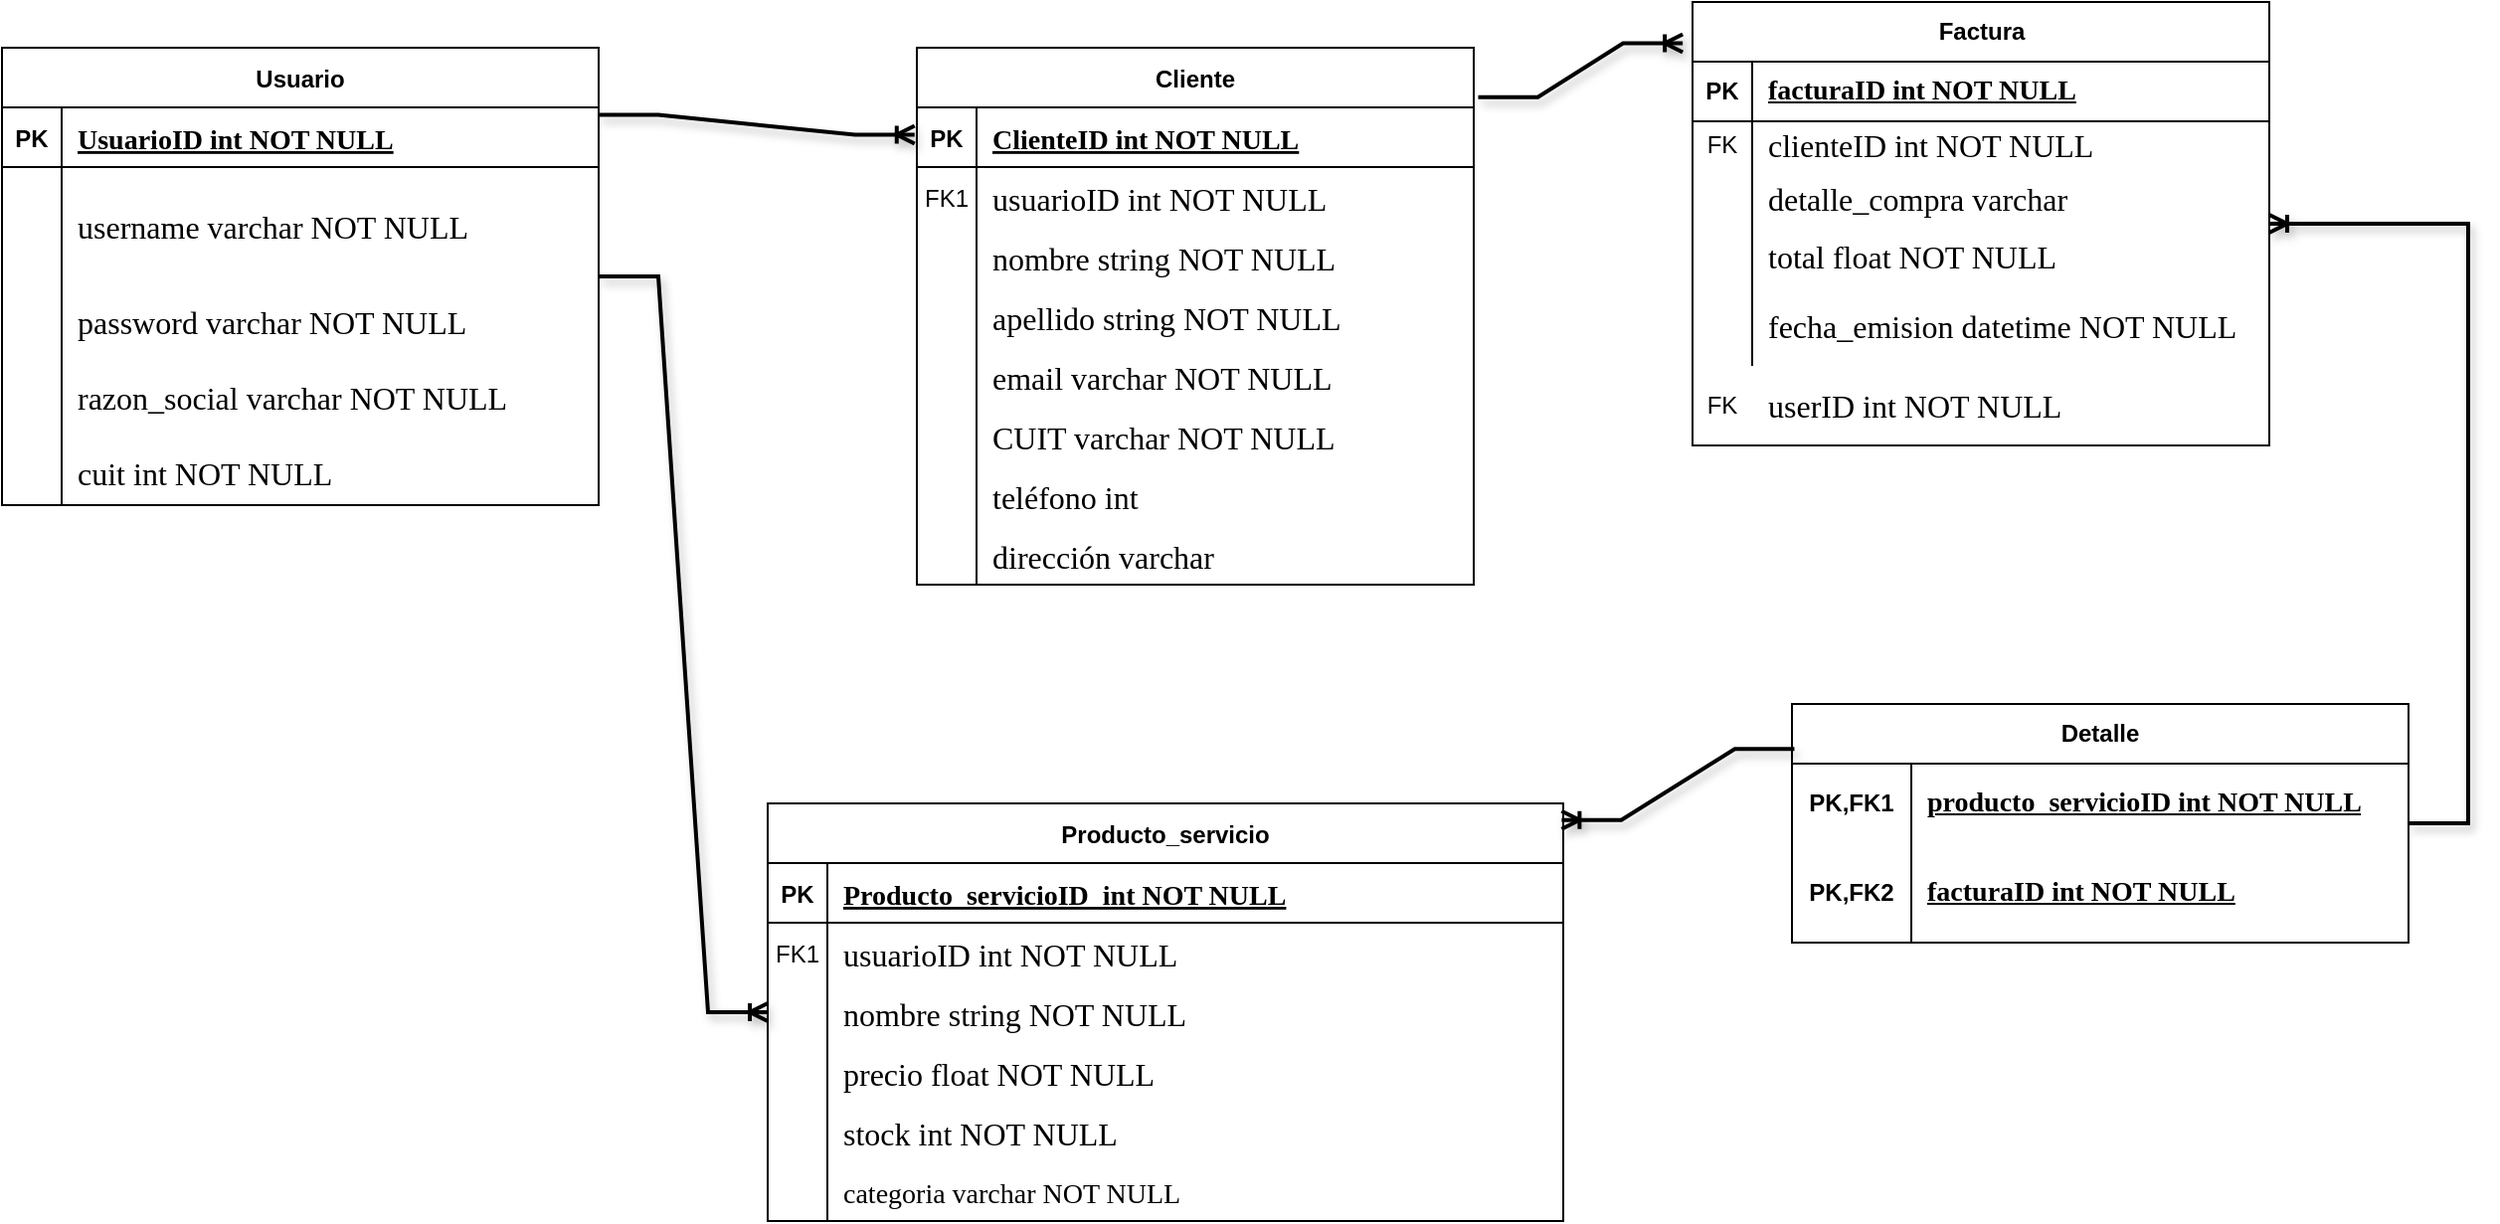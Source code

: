 <mxfile version="22.1.0" type="google">
  <diagram id="R2lEEEUBdFMjLlhIrx00" name="Page-1">
    <mxGraphModel grid="1" page="1" gridSize="10" guides="1" tooltips="1" connect="1" arrows="1" fold="1" pageScale="1" pageWidth="850" pageHeight="1100" math="0" shadow="0" extFonts="Permanent Marker^https://fonts.googleapis.com/css?family=Permanent+Marker">
      <root>
        <mxCell id="0" />
        <mxCell id="1" parent="0" />
        <mxCell id="ZwY6wWM9-6782iR4pvCe-1" value="Cliente" style="shape=table;startSize=30;container=1;collapsible=1;childLayout=tableLayout;fixedRows=1;rowLines=0;fontStyle=1;align=center;resizeLast=1;fontSize=12;" vertex="1" parent="1">
          <mxGeometry x="340" y="20" width="280" height="270" as="geometry" />
        </mxCell>
        <mxCell id="ZwY6wWM9-6782iR4pvCe-2" value="" style="shape=partialRectangle;collapsible=0;dropTarget=0;pointerEvents=0;fillColor=none;points=[[0,0.5],[1,0.5]];portConstraint=eastwest;top=0;left=0;right=0;bottom=1;" vertex="1" parent="ZwY6wWM9-6782iR4pvCe-1">
          <mxGeometry y="30" width="280" height="30" as="geometry" />
        </mxCell>
        <mxCell id="ZwY6wWM9-6782iR4pvCe-3" value="PK" style="shape=partialRectangle;overflow=hidden;connectable=0;fillColor=none;top=0;left=0;bottom=0;right=0;fontStyle=1;" vertex="1" parent="ZwY6wWM9-6782iR4pvCe-2">
          <mxGeometry width="30" height="30" as="geometry">
            <mxRectangle width="30" height="30" as="alternateBounds" />
          </mxGeometry>
        </mxCell>
        <mxCell id="ZwY6wWM9-6782iR4pvCe-4" value="ClienteID int NOT NULL " style="shape=partialRectangle;overflow=hidden;connectable=0;fillColor=none;top=0;left=0;bottom=0;right=0;align=left;spacingLeft=6;fontStyle=5;fontSize=14;fontFamily=Lucida Console;" vertex="1" parent="ZwY6wWM9-6782iR4pvCe-2">
          <mxGeometry x="30" width="250" height="30" as="geometry">
            <mxRectangle width="250" height="30" as="alternateBounds" />
          </mxGeometry>
        </mxCell>
        <mxCell id="ZwY6wWM9-6782iR4pvCe-5" value="" style="shape=partialRectangle;collapsible=0;dropTarget=0;pointerEvents=0;fillColor=none;points=[[0,0.5],[1,0.5]];portConstraint=eastwest;top=0;left=0;right=0;bottom=0;" vertex="1" parent="ZwY6wWM9-6782iR4pvCe-1">
          <mxGeometry y="60" width="280" height="30" as="geometry" />
        </mxCell>
        <mxCell id="ZwY6wWM9-6782iR4pvCe-6" value="FK1" style="shape=partialRectangle;overflow=hidden;connectable=0;fillColor=none;top=0;left=0;bottom=0;right=0;" vertex="1" parent="ZwY6wWM9-6782iR4pvCe-5">
          <mxGeometry width="30" height="30" as="geometry">
            <mxRectangle width="30" height="30" as="alternateBounds" />
          </mxGeometry>
        </mxCell>
        <mxCell id="ZwY6wWM9-6782iR4pvCe-7" value="usuarioID int NOT NULL" style="shape=partialRectangle;overflow=hidden;connectable=0;fillColor=none;top=0;left=0;bottom=0;right=0;align=left;spacingLeft=6;fontSize=16;fontFamily=Lucida Console;" vertex="1" parent="ZwY6wWM9-6782iR4pvCe-5">
          <mxGeometry x="30" width="250" height="30" as="geometry">
            <mxRectangle width="250" height="30" as="alternateBounds" />
          </mxGeometry>
        </mxCell>
        <mxCell id="ZwY6wWM9-6782iR4pvCe-8" value="" style="shape=partialRectangle;collapsible=0;dropTarget=0;pointerEvents=0;fillColor=none;points=[[0,0.5],[1,0.5]];portConstraint=eastwest;top=0;left=0;right=0;bottom=0;" vertex="1" parent="ZwY6wWM9-6782iR4pvCe-1">
          <mxGeometry y="90" width="280" height="30" as="geometry" />
        </mxCell>
        <mxCell id="ZwY6wWM9-6782iR4pvCe-9" value="" style="shape=partialRectangle;overflow=hidden;connectable=0;fillColor=none;top=0;left=0;bottom=0;right=0;" vertex="1" parent="ZwY6wWM9-6782iR4pvCe-8">
          <mxGeometry width="30" height="30" as="geometry">
            <mxRectangle width="30" height="30" as="alternateBounds" />
          </mxGeometry>
        </mxCell>
        <mxCell id="ZwY6wWM9-6782iR4pvCe-10" value="nombre string NOT NULL" style="shape=partialRectangle;overflow=hidden;connectable=0;fillColor=none;top=0;left=0;bottom=0;right=0;align=left;spacingLeft=6;fontSize=16;fontFamily=Lucida Console;" vertex="1" parent="ZwY6wWM9-6782iR4pvCe-8">
          <mxGeometry x="30" width="250" height="30" as="geometry">
            <mxRectangle width="250" height="30" as="alternateBounds" />
          </mxGeometry>
        </mxCell>
        <mxCell id="ZwY6wWM9-6782iR4pvCe-11" value="" style="shape=tableRow;horizontal=0;startSize=0;swimlaneHead=0;swimlaneBody=0;fillColor=none;collapsible=0;dropTarget=0;points=[[0,0.5],[1,0.5]];portConstraint=eastwest;top=0;left=0;right=0;bottom=0;" vertex="1" parent="ZwY6wWM9-6782iR4pvCe-1">
          <mxGeometry y="120" width="280" height="30" as="geometry" />
        </mxCell>
        <mxCell id="ZwY6wWM9-6782iR4pvCe-12" value="" style="shape=partialRectangle;connectable=0;fillColor=none;top=0;left=0;bottom=0;right=0;editable=1;overflow=hidden;" vertex="1" parent="ZwY6wWM9-6782iR4pvCe-11">
          <mxGeometry width="30" height="30" as="geometry">
            <mxRectangle width="30" height="30" as="alternateBounds" />
          </mxGeometry>
        </mxCell>
        <mxCell id="ZwY6wWM9-6782iR4pvCe-13" value="apellido string NOT NULL" style="shape=partialRectangle;connectable=0;fillColor=none;top=0;left=0;bottom=0;right=0;align=left;spacingLeft=6;overflow=hidden;fontSize=16;fontFamily=Lucida Console;" vertex="1" parent="ZwY6wWM9-6782iR4pvCe-11">
          <mxGeometry x="30" width="250" height="30" as="geometry">
            <mxRectangle width="250" height="30" as="alternateBounds" />
          </mxGeometry>
        </mxCell>
        <mxCell id="ZwY6wWM9-6782iR4pvCe-14" value="" style="shape=tableRow;horizontal=0;startSize=0;swimlaneHead=0;swimlaneBody=0;fillColor=none;collapsible=0;dropTarget=0;points=[[0,0.5],[1,0.5]];portConstraint=eastwest;top=0;left=0;right=0;bottom=0;fontSize=16;fontFamily=Lucida Console;" vertex="1" parent="ZwY6wWM9-6782iR4pvCe-1">
          <mxGeometry y="150" width="280" height="30" as="geometry" />
        </mxCell>
        <mxCell id="ZwY6wWM9-6782iR4pvCe-15" value="" style="shape=partialRectangle;connectable=0;fillColor=none;top=0;left=0;bottom=0;right=0;editable=1;overflow=hidden;" vertex="1" parent="ZwY6wWM9-6782iR4pvCe-14">
          <mxGeometry width="30" height="30" as="geometry">
            <mxRectangle width="30" height="30" as="alternateBounds" />
          </mxGeometry>
        </mxCell>
        <mxCell id="ZwY6wWM9-6782iR4pvCe-16" value="email varchar NOT NULL" style="shape=partialRectangle;connectable=0;fillColor=none;top=0;left=0;bottom=0;right=0;align=left;spacingLeft=6;overflow=hidden;fontSize=16;fontFamily=Lucida Console;" vertex="1" parent="ZwY6wWM9-6782iR4pvCe-14">
          <mxGeometry x="30" width="250" height="30" as="geometry">
            <mxRectangle width="250" height="30" as="alternateBounds" />
          </mxGeometry>
        </mxCell>
        <mxCell id="ZwY6wWM9-6782iR4pvCe-17" value="" style="shape=tableRow;horizontal=0;startSize=0;swimlaneHead=0;swimlaneBody=0;fillColor=none;collapsible=0;dropTarget=0;points=[[0,0.5],[1,0.5]];portConstraint=eastwest;top=0;left=0;right=0;bottom=0;" vertex="1" parent="ZwY6wWM9-6782iR4pvCe-1">
          <mxGeometry y="180" width="280" height="30" as="geometry" />
        </mxCell>
        <mxCell id="ZwY6wWM9-6782iR4pvCe-18" value="" style="shape=partialRectangle;connectable=0;fillColor=none;top=0;left=0;bottom=0;right=0;editable=1;overflow=hidden;" vertex="1" parent="ZwY6wWM9-6782iR4pvCe-17">
          <mxGeometry width="30" height="30" as="geometry">
            <mxRectangle width="30" height="30" as="alternateBounds" />
          </mxGeometry>
        </mxCell>
        <mxCell id="ZwY6wWM9-6782iR4pvCe-19" value="CUIT varchar NOT NULL" style="shape=partialRectangle;connectable=0;fillColor=none;top=0;left=0;bottom=0;right=0;align=left;spacingLeft=6;overflow=hidden;fontSize=16;fontFamily=Lucida Console;" vertex="1" parent="ZwY6wWM9-6782iR4pvCe-17">
          <mxGeometry x="30" width="250" height="30" as="geometry">
            <mxRectangle width="250" height="30" as="alternateBounds" />
          </mxGeometry>
        </mxCell>
        <mxCell id="ZwY6wWM9-6782iR4pvCe-20" value="" style="shape=tableRow;horizontal=0;startSize=0;swimlaneHead=0;swimlaneBody=0;fillColor=none;collapsible=0;dropTarget=0;points=[[0,0.5],[1,0.5]];portConstraint=eastwest;top=0;left=0;right=0;bottom=0;" vertex="1" parent="ZwY6wWM9-6782iR4pvCe-1">
          <mxGeometry y="210" width="280" height="30" as="geometry" />
        </mxCell>
        <mxCell id="ZwY6wWM9-6782iR4pvCe-21" value="" style="shape=partialRectangle;connectable=0;fillColor=none;top=0;left=0;bottom=0;right=0;editable=1;overflow=hidden;" vertex="1" parent="ZwY6wWM9-6782iR4pvCe-20">
          <mxGeometry width="30" height="30" as="geometry">
            <mxRectangle width="30" height="30" as="alternateBounds" />
          </mxGeometry>
        </mxCell>
        <mxCell id="ZwY6wWM9-6782iR4pvCe-22" value="teléfono int" style="shape=partialRectangle;connectable=0;fillColor=none;top=0;left=0;bottom=0;right=0;align=left;spacingLeft=6;overflow=hidden;fontSize=16;fontFamily=Lucida Console;" vertex="1" parent="ZwY6wWM9-6782iR4pvCe-20">
          <mxGeometry x="30" width="250" height="30" as="geometry">
            <mxRectangle width="250" height="30" as="alternateBounds" />
          </mxGeometry>
        </mxCell>
        <mxCell id="ZwY6wWM9-6782iR4pvCe-23" value="" style="shape=tableRow;horizontal=0;startSize=0;swimlaneHead=0;swimlaneBody=0;fillColor=none;collapsible=0;dropTarget=0;points=[[0,0.5],[1,0.5]];portConstraint=eastwest;top=0;left=0;right=0;bottom=0;" vertex="1" parent="ZwY6wWM9-6782iR4pvCe-1">
          <mxGeometry y="240" width="280" height="30" as="geometry" />
        </mxCell>
        <mxCell id="ZwY6wWM9-6782iR4pvCe-24" value="" style="shape=partialRectangle;connectable=0;fillColor=none;top=0;left=0;bottom=0;right=0;editable=1;overflow=hidden;" vertex="1" parent="ZwY6wWM9-6782iR4pvCe-23">
          <mxGeometry width="30" height="30" as="geometry">
            <mxRectangle width="30" height="30" as="alternateBounds" />
          </mxGeometry>
        </mxCell>
        <mxCell id="ZwY6wWM9-6782iR4pvCe-25" value="dirección varchar" style="shape=partialRectangle;connectable=0;fillColor=none;top=0;left=0;bottom=0;right=0;align=left;spacingLeft=6;overflow=hidden;fontSize=16;fontFamily=Lucida Console;" vertex="1" parent="ZwY6wWM9-6782iR4pvCe-23">
          <mxGeometry x="30" width="250" height="30" as="geometry">
            <mxRectangle width="250" height="30" as="alternateBounds" />
          </mxGeometry>
        </mxCell>
        <mxCell id="ZwY6wWM9-6782iR4pvCe-26" value="Producto_servicio" style="shape=table;startSize=30;container=1;collapsible=1;childLayout=tableLayout;fixedRows=1;rowLines=0;fontStyle=1;align=center;resizeLast=1;" vertex="1" parent="1">
          <mxGeometry x="265" y="400" width="400" height="210" as="geometry" />
        </mxCell>
        <mxCell id="ZwY6wWM9-6782iR4pvCe-27" value="" style="shape=partialRectangle;collapsible=0;dropTarget=0;pointerEvents=0;fillColor=none;points=[[0,0.5],[1,0.5]];portConstraint=eastwest;top=0;left=0;right=0;bottom=1;" vertex="1" parent="ZwY6wWM9-6782iR4pvCe-26">
          <mxGeometry y="30" width="400" height="30" as="geometry" />
        </mxCell>
        <mxCell id="ZwY6wWM9-6782iR4pvCe-28" value="PK" style="shape=partialRectangle;overflow=hidden;connectable=0;fillColor=none;top=0;left=0;bottom=0;right=0;fontStyle=1;" vertex="1" parent="ZwY6wWM9-6782iR4pvCe-27">
          <mxGeometry width="30" height="30" as="geometry">
            <mxRectangle width="30" height="30" as="alternateBounds" />
          </mxGeometry>
        </mxCell>
        <mxCell id="ZwY6wWM9-6782iR4pvCe-29" value="Producto_servicioID_int NOT NULL " style="shape=partialRectangle;overflow=hidden;connectable=0;fillColor=none;top=0;left=0;bottom=0;right=0;align=left;spacingLeft=6;fontStyle=5;fontSize=14;fontFamily=Lucida Console;" vertex="1" parent="ZwY6wWM9-6782iR4pvCe-27">
          <mxGeometry x="30" width="370" height="30" as="geometry">
            <mxRectangle width="370" height="30" as="alternateBounds" />
          </mxGeometry>
        </mxCell>
        <mxCell id="ZwY6wWM9-6782iR4pvCe-30" value="" style="shape=partialRectangle;collapsible=0;dropTarget=0;pointerEvents=0;fillColor=none;points=[[0,0.5],[1,0.5]];portConstraint=eastwest;top=0;left=0;right=0;bottom=0;" vertex="1" parent="ZwY6wWM9-6782iR4pvCe-26">
          <mxGeometry y="60" width="400" height="30" as="geometry" />
        </mxCell>
        <mxCell id="ZwY6wWM9-6782iR4pvCe-31" value="FK1" style="shape=partialRectangle;overflow=hidden;connectable=0;fillColor=none;top=0;left=0;bottom=0;right=0;" vertex="1" parent="ZwY6wWM9-6782iR4pvCe-30">
          <mxGeometry width="30" height="30" as="geometry">
            <mxRectangle width="30" height="30" as="alternateBounds" />
          </mxGeometry>
        </mxCell>
        <mxCell id="ZwY6wWM9-6782iR4pvCe-32" value="usuarioID int NOT NULL" style="shape=partialRectangle;overflow=hidden;connectable=0;fillColor=none;top=0;left=0;bottom=0;right=0;align=left;spacingLeft=6;fontSize=16;fontFamily=Lucida Console;" vertex="1" parent="ZwY6wWM9-6782iR4pvCe-30">
          <mxGeometry x="30" width="370" height="30" as="geometry">
            <mxRectangle width="370" height="30" as="alternateBounds" />
          </mxGeometry>
        </mxCell>
        <mxCell id="ZwY6wWM9-6782iR4pvCe-33" value="" style="shape=partialRectangle;collapsible=0;dropTarget=0;pointerEvents=0;fillColor=none;points=[[0,0.5],[1,0.5]];portConstraint=eastwest;top=0;left=0;right=0;bottom=0;" vertex="1" parent="ZwY6wWM9-6782iR4pvCe-26">
          <mxGeometry y="90" width="400" height="30" as="geometry" />
        </mxCell>
        <mxCell id="ZwY6wWM9-6782iR4pvCe-34" value="" style="shape=partialRectangle;overflow=hidden;connectable=0;fillColor=none;top=0;left=0;bottom=0;right=0;" vertex="1" parent="ZwY6wWM9-6782iR4pvCe-33">
          <mxGeometry width="30" height="30" as="geometry">
            <mxRectangle width="30" height="30" as="alternateBounds" />
          </mxGeometry>
        </mxCell>
        <mxCell id="ZwY6wWM9-6782iR4pvCe-35" value="nombre string NOT NULL" style="shape=partialRectangle;overflow=hidden;connectable=0;fillColor=none;top=0;left=0;bottom=0;right=0;align=left;spacingLeft=6;fontSize=16;fontFamily=Lucida Console;" vertex="1" parent="ZwY6wWM9-6782iR4pvCe-33">
          <mxGeometry x="30" width="370" height="30" as="geometry">
            <mxRectangle width="370" height="30" as="alternateBounds" />
          </mxGeometry>
        </mxCell>
        <mxCell id="ZwY6wWM9-6782iR4pvCe-36" value="" style="shape=tableRow;horizontal=0;startSize=0;swimlaneHead=0;swimlaneBody=0;fillColor=none;collapsible=0;dropTarget=0;points=[[0,0.5],[1,0.5]];portConstraint=eastwest;top=0;left=0;right=0;bottom=0;" vertex="1" parent="ZwY6wWM9-6782iR4pvCe-26">
          <mxGeometry y="120" width="400" height="30" as="geometry" />
        </mxCell>
        <mxCell id="ZwY6wWM9-6782iR4pvCe-37" value="" style="shape=partialRectangle;connectable=0;fillColor=none;top=0;left=0;bottom=0;right=0;editable=1;overflow=hidden;" vertex="1" parent="ZwY6wWM9-6782iR4pvCe-36">
          <mxGeometry width="30" height="30" as="geometry">
            <mxRectangle width="30" height="30" as="alternateBounds" />
          </mxGeometry>
        </mxCell>
        <mxCell id="ZwY6wWM9-6782iR4pvCe-38" value="precio float NOT NULL" style="shape=partialRectangle;connectable=0;fillColor=none;top=0;left=0;bottom=0;right=0;align=left;spacingLeft=6;overflow=hidden;fontSize=16;fontFamily=Lucida Console;" vertex="1" parent="ZwY6wWM9-6782iR4pvCe-36">
          <mxGeometry x="30" width="370" height="30" as="geometry">
            <mxRectangle width="370" height="30" as="alternateBounds" />
          </mxGeometry>
        </mxCell>
        <mxCell id="ZwY6wWM9-6782iR4pvCe-39" value="" style="shape=tableRow;horizontal=0;startSize=0;swimlaneHead=0;swimlaneBody=0;fillColor=none;collapsible=0;dropTarget=0;points=[[0,0.5],[1,0.5]];portConstraint=eastwest;top=0;left=0;right=0;bottom=0;" vertex="1" parent="ZwY6wWM9-6782iR4pvCe-26">
          <mxGeometry y="150" width="400" height="30" as="geometry" />
        </mxCell>
        <mxCell id="ZwY6wWM9-6782iR4pvCe-40" value="" style="shape=partialRectangle;connectable=0;fillColor=none;top=0;left=0;bottom=0;right=0;editable=1;overflow=hidden;" vertex="1" parent="ZwY6wWM9-6782iR4pvCe-39">
          <mxGeometry width="30" height="30" as="geometry">
            <mxRectangle width="30" height="30" as="alternateBounds" />
          </mxGeometry>
        </mxCell>
        <mxCell id="ZwY6wWM9-6782iR4pvCe-41" value="stock int NOT NULL" style="shape=partialRectangle;connectable=0;fillColor=none;top=0;left=0;bottom=0;right=0;align=left;spacingLeft=6;overflow=hidden;fontSize=16;fontFamily=Lucida Console;" vertex="1" parent="ZwY6wWM9-6782iR4pvCe-39">
          <mxGeometry x="30" width="370" height="30" as="geometry">
            <mxRectangle width="370" height="30" as="alternateBounds" />
          </mxGeometry>
        </mxCell>
        <mxCell id="ZwY6wWM9-6782iR4pvCe-42" value="" style="shape=tableRow;horizontal=0;startSize=0;swimlaneHead=0;swimlaneBody=0;fillColor=none;collapsible=0;dropTarget=0;points=[[0,0.5],[1,0.5]];portConstraint=eastwest;top=0;left=0;right=0;bottom=0;" vertex="1" parent="ZwY6wWM9-6782iR4pvCe-26">
          <mxGeometry y="180" width="400" height="30" as="geometry" />
        </mxCell>
        <mxCell id="ZwY6wWM9-6782iR4pvCe-43" value="" style="shape=partialRectangle;connectable=0;fillColor=none;top=0;left=0;bottom=0;right=0;editable=1;overflow=hidden;" vertex="1" parent="ZwY6wWM9-6782iR4pvCe-42">
          <mxGeometry width="30" height="30" as="geometry">
            <mxRectangle width="30" height="30" as="alternateBounds" />
          </mxGeometry>
        </mxCell>
        <mxCell id="ZwY6wWM9-6782iR4pvCe-44" value="categoria varchar NOT NULL" style="shape=partialRectangle;connectable=0;fillColor=none;top=0;left=0;bottom=0;right=0;align=left;spacingLeft=6;overflow=hidden;fontSize=14;fontFamily=Lucida Console;" vertex="1" parent="ZwY6wWM9-6782iR4pvCe-42">
          <mxGeometry x="30" width="370" height="30" as="geometry">
            <mxRectangle width="370" height="30" as="alternateBounds" />
          </mxGeometry>
        </mxCell>
        <mxCell id="ZwY6wWM9-6782iR4pvCe-55" value="Factura" style="shape=table;startSize=30;container=1;collapsible=1;childLayout=tableLayout;fixedRows=1;rowLines=0;fontStyle=1;align=center;resizeLast=1;html=1;fontFamily=Helvetica;" vertex="1" parent="1">
          <mxGeometry x="730" y="-3" width="290" height="223" as="geometry" />
        </mxCell>
        <mxCell id="ZwY6wWM9-6782iR4pvCe-56" value="" style="shape=tableRow;horizontal=0;startSize=0;swimlaneHead=0;swimlaneBody=0;fillColor=none;collapsible=0;dropTarget=0;points=[[0,0.5],[1,0.5]];portConstraint=eastwest;top=0;left=0;right=0;bottom=1;" vertex="1" parent="ZwY6wWM9-6782iR4pvCe-55">
          <mxGeometry y="30" width="290" height="30" as="geometry" />
        </mxCell>
        <mxCell id="ZwY6wWM9-6782iR4pvCe-57" value="PK" style="shape=partialRectangle;connectable=0;fillColor=none;top=0;left=0;bottom=0;right=0;fontStyle=1;overflow=hidden;whiteSpace=wrap;html=1;" vertex="1" parent="ZwY6wWM9-6782iR4pvCe-56">
          <mxGeometry width="30" height="30" as="geometry">
            <mxRectangle width="30" height="30" as="alternateBounds" />
          </mxGeometry>
        </mxCell>
        <mxCell id="ZwY6wWM9-6782iR4pvCe-58" value="facturaID int NOT NULL" style="shape=partialRectangle;connectable=0;fillColor=none;top=0;left=0;bottom=0;right=0;align=left;spacingLeft=6;fontStyle=5;overflow=hidden;whiteSpace=wrap;html=1;fontFamily=Lucida Console;fontSize=14;" vertex="1" parent="ZwY6wWM9-6782iR4pvCe-56">
          <mxGeometry x="30" width="260" height="30" as="geometry">
            <mxRectangle width="260" height="30" as="alternateBounds" />
          </mxGeometry>
        </mxCell>
        <mxCell id="ZwY6wWM9-6782iR4pvCe-59" value="" style="shape=tableRow;horizontal=0;startSize=0;swimlaneHead=0;swimlaneBody=0;fillColor=none;collapsible=0;dropTarget=0;points=[[0,0.5],[1,0.5]];portConstraint=eastwest;top=0;left=0;right=0;bottom=0;" vertex="1" parent="ZwY6wWM9-6782iR4pvCe-55">
          <mxGeometry y="60" width="290" height="23" as="geometry" />
        </mxCell>
        <mxCell id="ZwY6wWM9-6782iR4pvCe-60" value="FK" style="shape=partialRectangle;connectable=0;fillColor=none;top=0;left=0;bottom=0;right=0;fontStyle=0;overflow=hidden;whiteSpace=wrap;html=1;" vertex="1" parent="ZwY6wWM9-6782iR4pvCe-59">
          <mxGeometry width="30" height="23" as="geometry">
            <mxRectangle width="30" height="23" as="alternateBounds" />
          </mxGeometry>
        </mxCell>
        <mxCell id="ZwY6wWM9-6782iR4pvCe-61" value="clienteID int NOT NULL" style="shape=partialRectangle;connectable=0;fillColor=none;top=0;left=0;bottom=0;right=0;align=left;spacingLeft=6;fontStyle=0;overflow=hidden;whiteSpace=wrap;html=1;fontSize=16;fontFamily=Lucida Console;" vertex="1" parent="ZwY6wWM9-6782iR4pvCe-59">
          <mxGeometry x="30" width="260" height="23" as="geometry">
            <mxRectangle width="260" height="23" as="alternateBounds" />
          </mxGeometry>
        </mxCell>
        <mxCell id="ZwY6wWM9-6782iR4pvCe-62" value="" style="shape=tableRow;horizontal=0;startSize=0;swimlaneHead=0;swimlaneBody=0;fillColor=none;collapsible=0;dropTarget=0;points=[[0,0.5],[1,0.5]];portConstraint=eastwest;top=0;left=0;right=0;bottom=0;" vertex="1" parent="ZwY6wWM9-6782iR4pvCe-55">
          <mxGeometry y="83" width="290" height="30" as="geometry" />
        </mxCell>
        <mxCell id="ZwY6wWM9-6782iR4pvCe-63" value="" style="shape=partialRectangle;connectable=0;fillColor=none;top=0;left=0;bottom=0;right=0;editable=1;overflow=hidden;" vertex="1" parent="ZwY6wWM9-6782iR4pvCe-62">
          <mxGeometry width="30" height="30" as="geometry">
            <mxRectangle width="30" height="30" as="alternateBounds" />
          </mxGeometry>
        </mxCell>
        <mxCell id="ZwY6wWM9-6782iR4pvCe-64" value="detalle_compra varchar" style="shape=partialRectangle;connectable=0;fillColor=none;top=0;left=0;bottom=0;right=0;align=left;spacingLeft=6;overflow=hidden;fontSize=16;fontFamily=Lucida Console;" vertex="1" parent="ZwY6wWM9-6782iR4pvCe-62">
          <mxGeometry x="30" width="260" height="30" as="geometry">
            <mxRectangle width="260" height="30" as="alternateBounds" />
          </mxGeometry>
        </mxCell>
        <mxCell id="ZwY6wWM9-6782iR4pvCe-65" value="" style="shape=tableRow;horizontal=0;startSize=0;swimlaneHead=0;swimlaneBody=0;fillColor=none;collapsible=0;dropTarget=0;points=[[0,0.5],[1,0.5]];portConstraint=eastwest;top=0;left=0;right=0;bottom=0;" vertex="1" parent="ZwY6wWM9-6782iR4pvCe-55">
          <mxGeometry y="113" width="290" height="30" as="geometry" />
        </mxCell>
        <mxCell id="ZwY6wWM9-6782iR4pvCe-66" value="" style="shape=partialRectangle;connectable=0;fillColor=none;top=0;left=0;bottom=0;right=0;editable=1;overflow=hidden;whiteSpace=wrap;html=1;" vertex="1" parent="ZwY6wWM9-6782iR4pvCe-65">
          <mxGeometry width="30" height="30" as="geometry">
            <mxRectangle width="30" height="30" as="alternateBounds" />
          </mxGeometry>
        </mxCell>
        <mxCell id="ZwY6wWM9-6782iR4pvCe-67" value="total float NOT NULL" style="shape=partialRectangle;connectable=0;fillColor=none;top=0;left=0;bottom=0;right=0;align=left;spacingLeft=6;overflow=hidden;whiteSpace=wrap;html=1;fontSize=16;fontFamily=Lucida Console;" vertex="1" parent="ZwY6wWM9-6782iR4pvCe-65">
          <mxGeometry x="30" width="260" height="30" as="geometry">
            <mxRectangle width="260" height="30" as="alternateBounds" />
          </mxGeometry>
        </mxCell>
        <mxCell id="ZwY6wWM9-6782iR4pvCe-68" value="" style="shape=tableRow;horizontal=0;startSize=0;swimlaneHead=0;swimlaneBody=0;fillColor=none;collapsible=0;dropTarget=0;points=[[0,0.5],[1,0.5]];portConstraint=eastwest;top=0;left=0;right=0;bottom=0;" vertex="1" parent="ZwY6wWM9-6782iR4pvCe-55">
          <mxGeometry y="143" width="290" height="40" as="geometry" />
        </mxCell>
        <mxCell id="ZwY6wWM9-6782iR4pvCe-69" value="" style="shape=partialRectangle;connectable=0;fillColor=none;top=0;left=0;bottom=0;right=0;editable=1;overflow=hidden;whiteSpace=wrap;html=1;" vertex="1" parent="ZwY6wWM9-6782iR4pvCe-68">
          <mxGeometry width="30" height="40" as="geometry">
            <mxRectangle width="30" height="40" as="alternateBounds" />
          </mxGeometry>
        </mxCell>
        <mxCell id="ZwY6wWM9-6782iR4pvCe-70" value="fecha_emision datetime NOT NULL" style="shape=partialRectangle;connectable=0;fillColor=none;top=0;left=0;bottom=0;right=0;align=left;spacingLeft=6;overflow=hidden;whiteSpace=wrap;html=1;fontSize=16;fontFamily=Lucida Console;" vertex="1" parent="ZwY6wWM9-6782iR4pvCe-68">
          <mxGeometry x="30" width="260" height="40" as="geometry">
            <mxRectangle width="260" height="40" as="alternateBounds" />
          </mxGeometry>
        </mxCell>
        <mxCell id="ZwY6wWM9-6782iR4pvCe-71" value="" style="edgeStyle=entityRelationEdgeStyle;fontSize=12;html=1;endArrow=ERoneToMany;rounded=0;exitX=1;exitY=0.147;exitDx=0;exitDy=0;exitPerimeter=0;entryX=-0.004;entryY=0.162;entryDx=0;entryDy=0;entryPerimeter=0;strokeWidth=2;shadow=1;" edge="1" parent="1" source="ZwY6wWM9-6782iR4pvCe-45" target="ZwY6wWM9-6782iR4pvCe-1">
          <mxGeometry width="100" height="100" relative="1" as="geometry">
            <mxPoint x="310" y="400" as="sourcePoint" />
            <mxPoint x="410" y="300" as="targetPoint" />
            <Array as="points">
              <mxPoint x="330" y="300" />
            </Array>
          </mxGeometry>
        </mxCell>
        <mxCell id="ZwY6wWM9-6782iR4pvCe-72" value="" style="edgeStyle=entityRelationEdgeStyle;fontSize=12;html=1;endArrow=ERoneToMany;rounded=0;entryX=-0.017;entryY=0.093;entryDx=0;entryDy=0;entryPerimeter=0;exitX=1.008;exitY=0.092;exitDx=0;exitDy=0;exitPerimeter=0;strokeWidth=2;shadow=1;" edge="1" parent="1" source="ZwY6wWM9-6782iR4pvCe-1" target="ZwY6wWM9-6782iR4pvCe-55">
          <mxGeometry width="100" height="100" relative="1" as="geometry">
            <mxPoint x="310" y="400" as="sourcePoint" />
            <mxPoint x="410" y="300" as="targetPoint" />
          </mxGeometry>
        </mxCell>
        <mxCell id="ZwY6wWM9-6782iR4pvCe-73" value="" style="edgeStyle=entityRelationEdgeStyle;fontSize=12;html=1;endArrow=ERoneToMany;rounded=0;strokeWidth=2;shadow=1;" edge="1" parent="1" source="ZwY6wWM9-6782iR4pvCe-45" target="ZwY6wWM9-6782iR4pvCe-26">
          <mxGeometry width="100" height="100" relative="1" as="geometry">
            <mxPoint x="380" y="370" as="sourcePoint" />
            <mxPoint x="480" y="270" as="targetPoint" />
          </mxGeometry>
        </mxCell>
        <mxCell id="ZwY6wWM9-6782iR4pvCe-74" value="" style="shape=tableRow;horizontal=0;startSize=0;swimlaneHead=0;swimlaneBody=0;fillColor=none;collapsible=0;dropTarget=0;points=[[0,0.5],[1,0.5]];portConstraint=eastwest;top=0;left=0;right=0;bottom=0;fontSize=16;fontFamily=Lucida Console;" vertex="1" parent="1">
          <mxGeometry x="450" y="200" width="250" height="30" as="geometry" />
        </mxCell>
        <mxCell id="ZwY6wWM9-6782iR4pvCe-75" value="Detalle" style="shape=table;startSize=30;container=1;collapsible=1;childLayout=tableLayout;fixedRows=1;rowLines=0;fontStyle=1;align=center;resizeLast=1;html=1;whiteSpace=wrap;" vertex="1" parent="1">
          <mxGeometry x="780" y="350" width="310" height="120" as="geometry" />
        </mxCell>
        <mxCell id="ZwY6wWM9-6782iR4pvCe-76" value="" style="shape=tableRow;horizontal=0;startSize=0;swimlaneHead=0;swimlaneBody=0;fillColor=none;collapsible=0;dropTarget=0;points=[[0,0.5],[1,0.5]];portConstraint=eastwest;top=0;left=0;right=0;bottom=0;html=1;" vertex="1" parent="ZwY6wWM9-6782iR4pvCe-75">
          <mxGeometry y="30" width="310" height="40" as="geometry" />
        </mxCell>
        <mxCell id="ZwY6wWM9-6782iR4pvCe-77" value="PK,FK1" style="shape=partialRectangle;connectable=0;fillColor=none;top=0;left=0;bottom=0;right=0;fontStyle=1;overflow=hidden;html=1;whiteSpace=wrap;" vertex="1" parent="ZwY6wWM9-6782iR4pvCe-76">
          <mxGeometry width="60" height="40" as="geometry">
            <mxRectangle width="60" height="40" as="alternateBounds" />
          </mxGeometry>
        </mxCell>
        <mxCell id="ZwY6wWM9-6782iR4pvCe-78" value="&lt;font style=&quot;font-size: 14px;&quot;&gt;producto_servicioID int NOT NULL&lt;/font&gt;" style="shape=partialRectangle;connectable=0;fillColor=none;top=0;left=0;bottom=0;right=0;align=left;spacingLeft=6;fontStyle=5;overflow=hidden;html=1;whiteSpace=wrap;fontFamily=Lucida Console;" vertex="1" parent="ZwY6wWM9-6782iR4pvCe-76">
          <mxGeometry x="60" width="250" height="40" as="geometry">
            <mxRectangle width="250" height="40" as="alternateBounds" />
          </mxGeometry>
        </mxCell>
        <mxCell id="ZwY6wWM9-6782iR4pvCe-79" value="" style="shape=tableRow;horizontal=0;startSize=0;swimlaneHead=0;swimlaneBody=0;fillColor=none;collapsible=0;dropTarget=0;points=[[0,0.5],[1,0.5]];portConstraint=eastwest;top=0;left=0;right=0;bottom=1;html=1;" vertex="1" parent="ZwY6wWM9-6782iR4pvCe-75">
          <mxGeometry y="70" width="310" height="50" as="geometry" />
        </mxCell>
        <mxCell id="ZwY6wWM9-6782iR4pvCe-80" value="PK,FK2" style="shape=partialRectangle;connectable=0;fillColor=none;top=0;left=0;bottom=0;right=0;fontStyle=1;overflow=hidden;html=1;whiteSpace=wrap;" vertex="1" parent="ZwY6wWM9-6782iR4pvCe-79">
          <mxGeometry width="60" height="50" as="geometry">
            <mxRectangle width="60" height="50" as="alternateBounds" />
          </mxGeometry>
        </mxCell>
        <mxCell id="ZwY6wWM9-6782iR4pvCe-81" value="facturaID int NOT NULL" style="shape=partialRectangle;connectable=0;fillColor=none;top=0;left=0;bottom=0;right=0;align=left;spacingLeft=6;fontStyle=5;overflow=hidden;html=1;whiteSpace=wrap;fontSize=14;fontFamily=Lucida Console;" vertex="1" parent="ZwY6wWM9-6782iR4pvCe-79">
          <mxGeometry x="60" width="250" height="50" as="geometry">
            <mxRectangle width="250" height="50" as="alternateBounds" />
          </mxGeometry>
        </mxCell>
        <mxCell id="ZwY6wWM9-6782iR4pvCe-82" value="" style="edgeStyle=entityRelationEdgeStyle;fontSize=12;html=1;endArrow=ERoneToMany;rounded=0;exitX=0.004;exitY=0.189;exitDx=0;exitDy=0;exitPerimeter=0;entryX=0.998;entryY=0.04;entryDx=0;entryDy=0;entryPerimeter=0;strokeWidth=2;shadow=1;" edge="1" parent="1" source="ZwY6wWM9-6782iR4pvCe-75" target="ZwY6wWM9-6782iR4pvCe-26">
          <mxGeometry width="100" height="100" relative="1" as="geometry">
            <mxPoint x="750" y="560" as="sourcePoint" />
            <mxPoint x="850" y="460" as="targetPoint" />
          </mxGeometry>
        </mxCell>
        <mxCell id="ZwY6wWM9-6782iR4pvCe-83" value="" style="edgeStyle=entityRelationEdgeStyle;fontSize=12;html=1;endArrow=ERoneToMany;rounded=0;strokeWidth=2;shadow=1;" edge="1" parent="1" source="ZwY6wWM9-6782iR4pvCe-75" target="ZwY6wWM9-6782iR4pvCe-55">
          <mxGeometry width="100" height="100" relative="1" as="geometry">
            <mxPoint x="960" y="360" as="sourcePoint" />
            <mxPoint x="1060" y="260" as="targetPoint" />
          </mxGeometry>
        </mxCell>
        <mxCell id="ZwY6wWM9-6782iR4pvCe-45" value="Usuario" style="shape=table;startSize=30;container=1;collapsible=1;childLayout=tableLayout;fixedRows=1;rowLines=0;fontStyle=1;align=center;resizeLast=1;" vertex="1" parent="1">
          <mxGeometry x="-120" y="20" width="300" height="230" as="geometry">
            <mxRectangle x="20" y="80" width="90" height="30" as="alternateBounds" />
          </mxGeometry>
        </mxCell>
        <mxCell id="ZwY6wWM9-6782iR4pvCe-46" value="" style="shape=partialRectangle;collapsible=0;dropTarget=0;pointerEvents=0;fillColor=none;points=[[0,0.5],[1,0.5]];portConstraint=eastwest;top=0;left=0;right=0;bottom=1;" vertex="1" parent="ZwY6wWM9-6782iR4pvCe-45">
          <mxGeometry y="30" width="300" height="30" as="geometry" />
        </mxCell>
        <mxCell id="ZwY6wWM9-6782iR4pvCe-47" value="PK" style="shape=partialRectangle;overflow=hidden;connectable=0;fillColor=none;top=0;left=0;bottom=0;right=0;fontStyle=1;" vertex="1" parent="ZwY6wWM9-6782iR4pvCe-46">
          <mxGeometry width="30" height="30" as="geometry">
            <mxRectangle width="30" height="30" as="alternateBounds" />
          </mxGeometry>
        </mxCell>
        <mxCell id="ZwY6wWM9-6782iR4pvCe-48" value="UsuarioID int NOT NULL " style="shape=partialRectangle;overflow=hidden;connectable=0;fillColor=none;top=0;left=0;bottom=0;right=0;align=left;spacingLeft=6;fontStyle=5;fontSize=14;fontFamily=Lucida Console;" vertex="1" parent="ZwY6wWM9-6782iR4pvCe-46">
          <mxGeometry x="30" width="270" height="30" as="geometry">
            <mxRectangle width="270" height="30" as="alternateBounds" />
          </mxGeometry>
        </mxCell>
        <mxCell id="ZwY6wWM9-6782iR4pvCe-49" value="" style="shape=partialRectangle;collapsible=0;dropTarget=0;pointerEvents=0;fillColor=none;points=[[0,0.5],[1,0.5]];portConstraint=eastwest;top=0;left=0;right=0;bottom=0;" vertex="1" parent="ZwY6wWM9-6782iR4pvCe-45">
          <mxGeometry y="60" width="300" height="60" as="geometry" />
        </mxCell>
        <mxCell id="ZwY6wWM9-6782iR4pvCe-50" value="" style="shape=partialRectangle;overflow=hidden;connectable=0;fillColor=none;top=0;left=0;bottom=0;right=0;" vertex="1" parent="ZwY6wWM9-6782iR4pvCe-49">
          <mxGeometry width="30" height="60" as="geometry">
            <mxRectangle width="30" height="60" as="alternateBounds" />
          </mxGeometry>
        </mxCell>
        <mxCell id="ZwY6wWM9-6782iR4pvCe-51" value="username varchar NOT NULL" style="shape=partialRectangle;overflow=hidden;connectable=0;fillColor=none;top=0;left=0;bottom=0;right=0;align=left;spacingLeft=6;fontFamily=Lucida Console;fontSize=16;html=1;" vertex="1" parent="ZwY6wWM9-6782iR4pvCe-49">
          <mxGeometry x="30" width="270" height="60" as="geometry">
            <mxRectangle width="270" height="60" as="alternateBounds" />
          </mxGeometry>
        </mxCell>
        <mxCell id="ZwY6wWM9-6782iR4pvCe-52" value="" style="shape=tableRow;horizontal=0;startSize=0;swimlaneHead=0;swimlaneBody=0;fillColor=none;collapsible=0;dropTarget=0;points=[[0,0.5],[1,0.5]];portConstraint=eastwest;top=0;left=0;right=0;bottom=0;fontFamily=Lucida Console;fontSize=16;" vertex="1" parent="ZwY6wWM9-6782iR4pvCe-45">
          <mxGeometry y="120" width="300" height="110" as="geometry" />
        </mxCell>
        <mxCell id="ZwY6wWM9-6782iR4pvCe-53" value="" style="shape=partialRectangle;connectable=0;fillColor=none;top=0;left=0;bottom=0;right=0;editable=1;overflow=hidden;" vertex="1" parent="ZwY6wWM9-6782iR4pvCe-52">
          <mxGeometry width="30" height="110" as="geometry">
            <mxRectangle width="30" height="110" as="alternateBounds" />
          </mxGeometry>
        </mxCell>
        <mxCell id="ZwY6wWM9-6782iR4pvCe-54" value="password varchar NOT NULL&#xa;&#xa;razon_social varchar NOT NULL&#xa;&#xa;cuit int NOT NULL" style="shape=partialRectangle;connectable=0;fillColor=none;top=0;left=0;bottom=0;right=0;align=left;spacingLeft=6;overflow=hidden;fontSize=16;fontFamily=Lucida Console;" vertex="1" parent="ZwY6wWM9-6782iR4pvCe-52">
          <mxGeometry x="30" width="270" height="110" as="geometry">
            <mxRectangle width="270" height="110" as="alternateBounds" />
          </mxGeometry>
        </mxCell>
        <mxCell id="kV00abDqTJIA6xBuumt2-1" value="userID int NOT NULL" style="shape=partialRectangle;connectable=0;fillColor=none;top=0;left=0;bottom=0;right=0;align=left;spacingLeft=6;overflow=hidden;whiteSpace=wrap;html=1;fontSize=16;fontFamily=Lucida Console;" vertex="1" parent="1">
          <mxGeometry x="760" y="180" width="260" height="40" as="geometry">
            <mxRectangle width="260" height="40" as="alternateBounds" />
          </mxGeometry>
        </mxCell>
        <mxCell id="kV00abDqTJIA6xBuumt2-2" value="FK" style="shape=partialRectangle;connectable=0;fillColor=none;top=0;left=0;bottom=0;right=0;fontStyle=0;overflow=hidden;whiteSpace=wrap;html=1;" vertex="1" parent="1">
          <mxGeometry x="730" y="188.5" width="30" height="23" as="geometry">
            <mxRectangle width="30" height="23" as="alternateBounds" />
          </mxGeometry>
        </mxCell>
      </root>
    </mxGraphModel>
  </diagram>
</mxfile>
